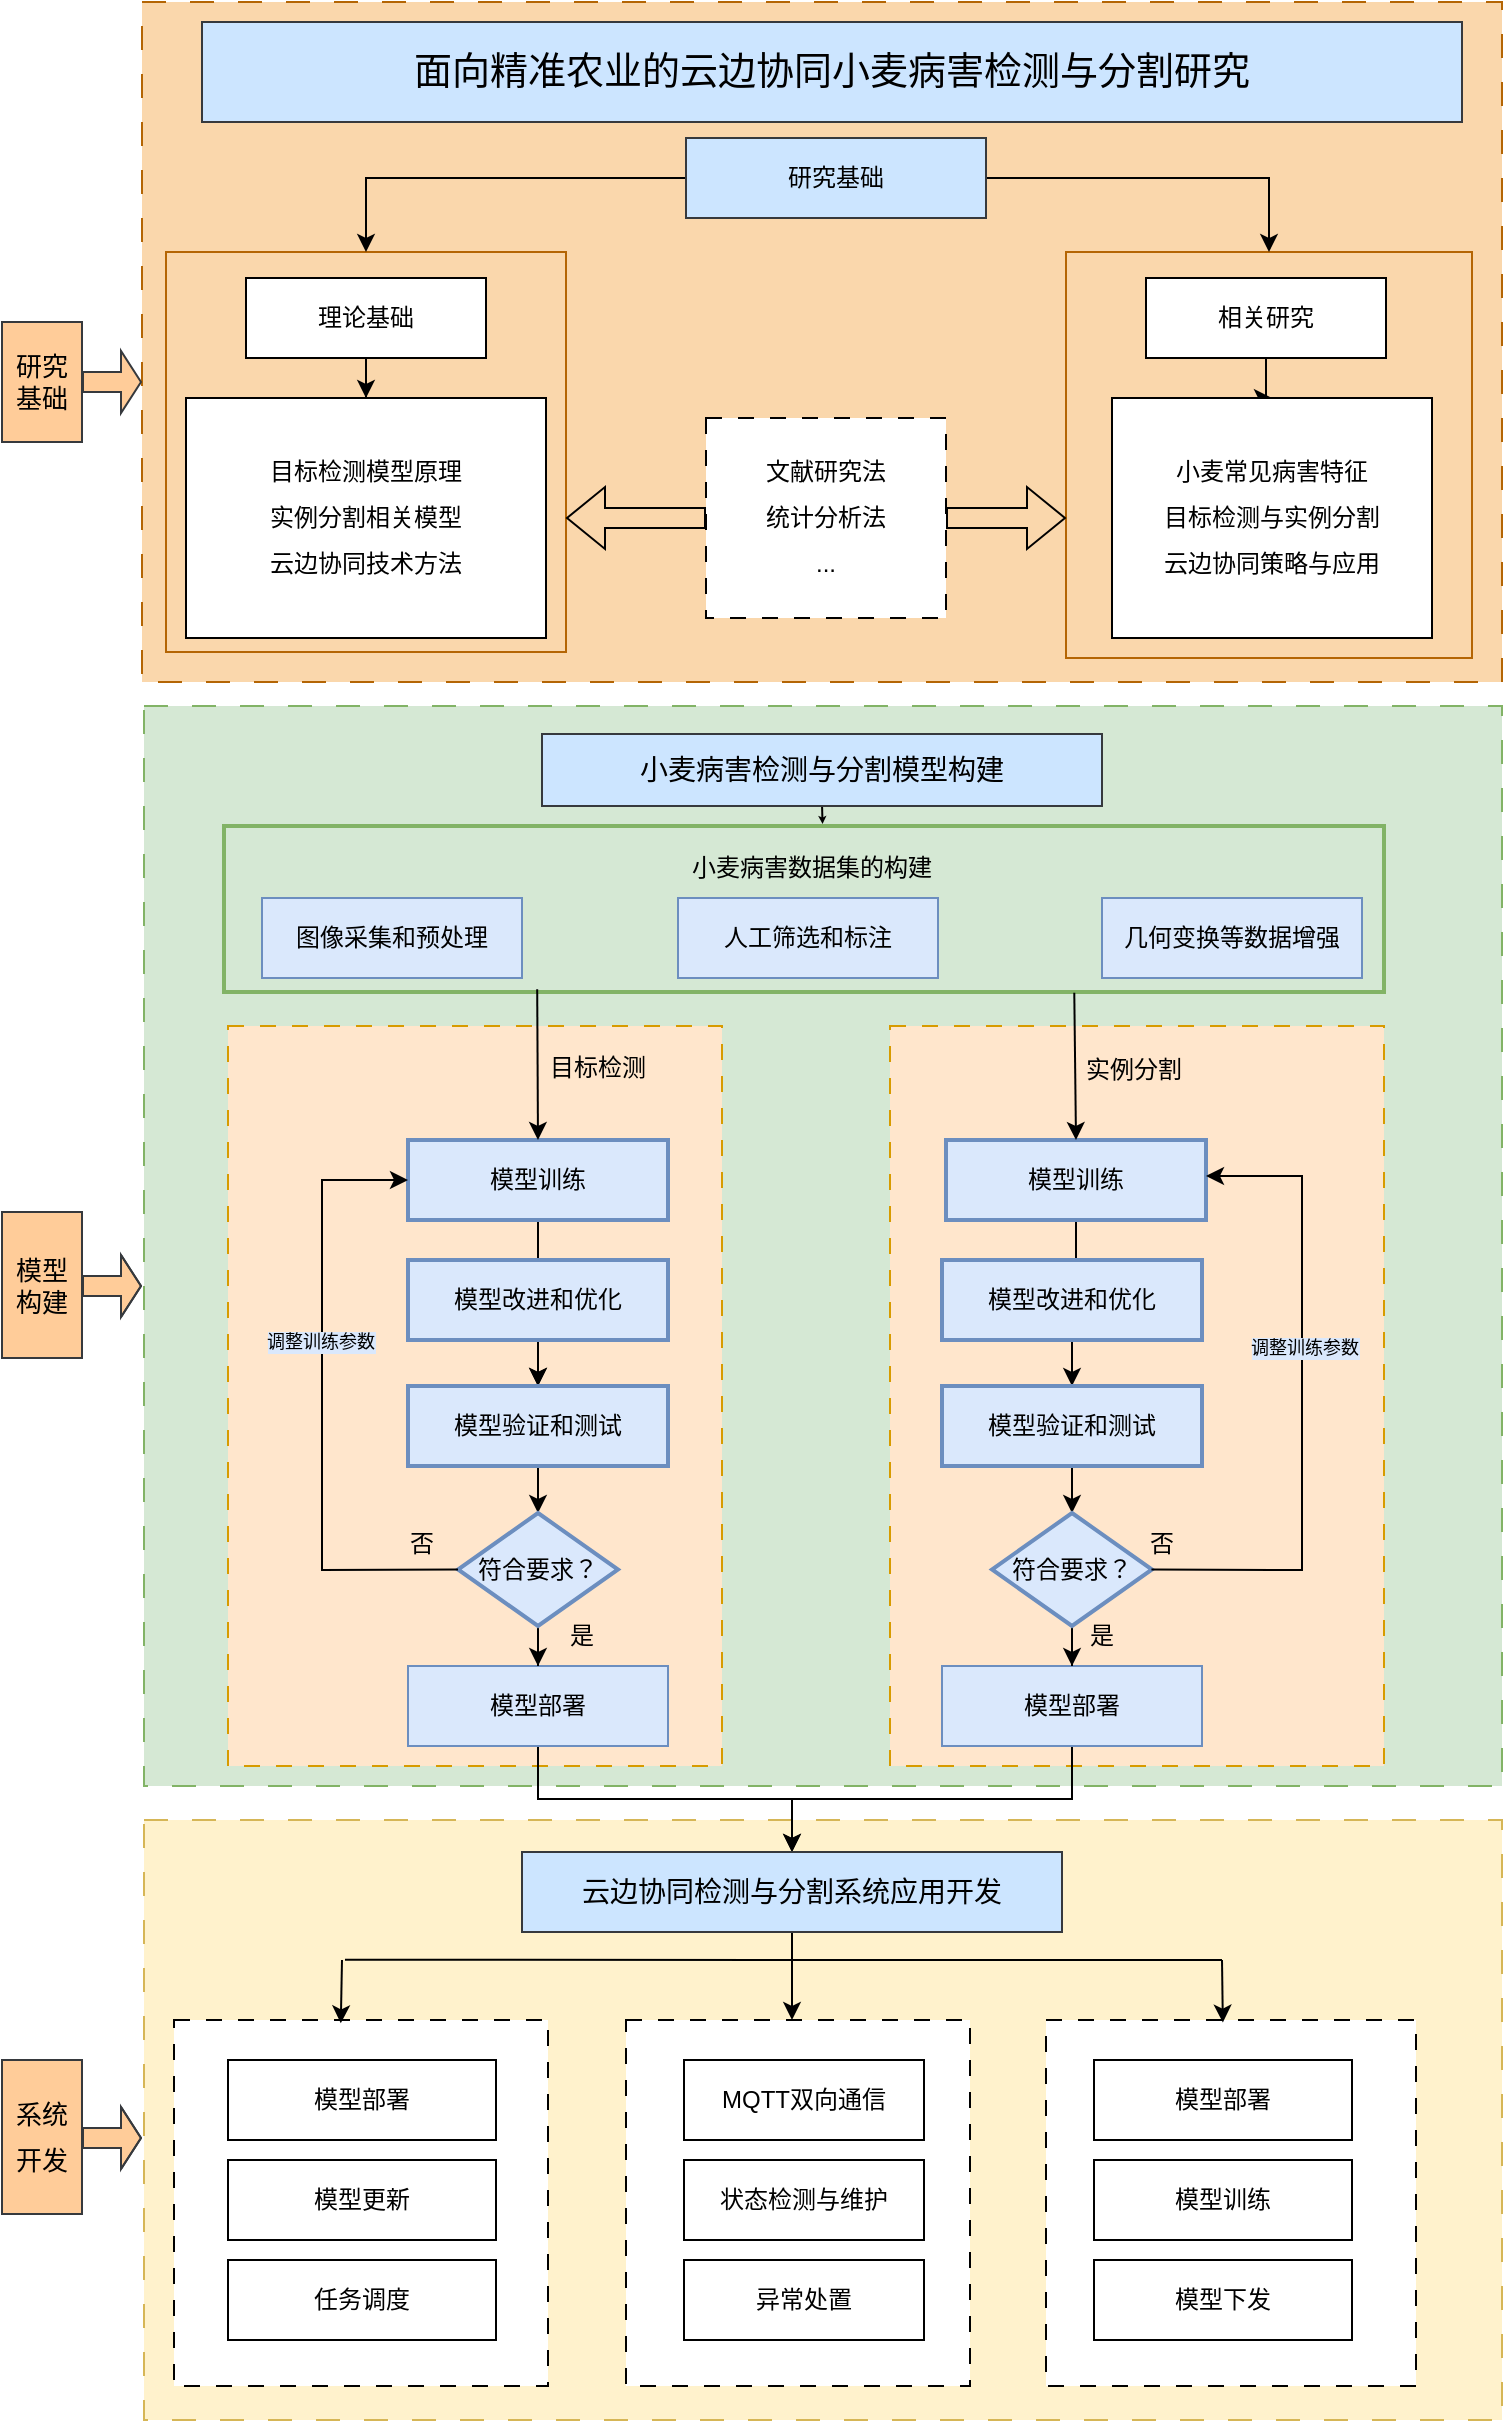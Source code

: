 <mxfile version="26.1.0">
  <diagram id="C5RBs43oDa-KdzZeNtuy" name="Page-1">
    <mxGraphModel dx="2056" dy="2297" grid="1" gridSize="10" guides="1" tooltips="1" connect="1" arrows="1" fold="1" page="1" pageScale="1" pageWidth="827" pageHeight="1169" math="0" shadow="0">
      <root>
        <mxCell id="WIyWlLk6GJQsqaUBKTNV-0" />
        <mxCell id="WIyWlLk6GJQsqaUBKTNV-1" parent="WIyWlLk6GJQsqaUBKTNV-0" />
        <mxCell id="AkXUPUAfzFZ8csDAXyMb-65" value="&#xa;&lt;span style=&quot;color: rgba(0, 0, 0, 0); font-family: monospace; font-size: 0px; font-style: normal; font-variant-ligatures: normal; font-variant-caps: normal; font-weight: 400; letter-spacing: normal; orphans: 2; text-align: start; text-indent: 0px; text-transform: none; widows: 2; word-spacing: 0px; -webkit-text-stroke-width: 0px; white-space: nowrap; background-color: rgb(251, 251, 251); text-decoration-thickness: initial; text-decoration-style: initial; text-decoration-color: initial; display: inline !important; float: none;&quot;&gt;&amp;nbsp;&lt;/span&gt;&#xa;&#xa;" style="rounded=0;whiteSpace=wrap;html=1;dashed=1;fillColor=#d5e8d4;strokeColor=#82b366;dashPattern=12 12;" vertex="1" parent="WIyWlLk6GJQsqaUBKTNV-1">
          <mxGeometry x="131" y="-70" width="679" height="540" as="geometry" />
        </mxCell>
        <mxCell id="AkXUPUAfzFZ8csDAXyMb-140" value="" style="rounded=0;whiteSpace=wrap;html=1;dashed=1;dashPattern=8 8;fillColor=#ffe6cc;strokeColor=#d79b00;strokeWidth=1;" vertex="1" parent="WIyWlLk6GJQsqaUBKTNV-1">
          <mxGeometry x="504" y="90" width="247" height="370" as="geometry" />
        </mxCell>
        <mxCell id="AkXUPUAfzFZ8csDAXyMb-139" value="" style="rounded=0;whiteSpace=wrap;html=1;dashed=1;dashPattern=8 8;fillColor=#ffe6cc;strokeColor=#d79b00;strokeWidth=1;perimeterSpacing=0;" vertex="1" parent="WIyWlLk6GJQsqaUBKTNV-1">
          <mxGeometry x="173" y="90" width="247" height="370" as="geometry" />
        </mxCell>
        <mxCell id="AkXUPUAfzFZ8csDAXyMb-131" value="" style="rounded=0;whiteSpace=wrap;html=1;fillColor=#fff2cc;strokeColor=#d6b656;dashed=1;dashPattern=12 12;" vertex="1" parent="WIyWlLk6GJQsqaUBKTNV-1">
          <mxGeometry x="131" y="487" width="679" height="300" as="geometry" />
        </mxCell>
        <mxCell id="AkXUPUAfzFZ8csDAXyMb-128" value="" style="rounded=0;whiteSpace=wrap;html=1;dashed=1;dashPattern=8 8;" vertex="1" parent="WIyWlLk6GJQsqaUBKTNV-1">
          <mxGeometry x="582" y="587" width="185" height="183" as="geometry" />
        </mxCell>
        <mxCell id="AkXUPUAfzFZ8csDAXyMb-127" value="" style="rounded=0;whiteSpace=wrap;html=1;dashed=1;dashPattern=8 8;" vertex="1" parent="WIyWlLk6GJQsqaUBKTNV-1">
          <mxGeometry x="372" y="587" width="172" height="183" as="geometry" />
        </mxCell>
        <mxCell id="AkXUPUAfzFZ8csDAXyMb-126" value="" style="rounded=0;whiteSpace=wrap;html=1;dashed=1;dashPattern=8 8;" vertex="1" parent="WIyWlLk6GJQsqaUBKTNV-1">
          <mxGeometry x="146" y="587" width="187" height="183" as="geometry" />
        </mxCell>
        <mxCell id="AkXUPUAfzFZ8csDAXyMb-19" value="" style="rounded=0;whiteSpace=wrap;html=1;fillColor=#d5e8d4;strokeColor=#82b366;strokeWidth=2;" vertex="1" parent="WIyWlLk6GJQsqaUBKTNV-1">
          <mxGeometry x="171" y="-10" width="580" height="83" as="geometry" />
        </mxCell>
        <mxCell id="AkXUPUAfzFZ8csDAXyMb-15" value="" style="rounded=0;whiteSpace=wrap;html=1;dashed=1;dashPattern=12 12;fillColor=#fad7ac;strokeColor=#b46504;" vertex="1" parent="WIyWlLk6GJQsqaUBKTNV-1">
          <mxGeometry x="130" y="-422" width="680" height="340" as="geometry" />
        </mxCell>
        <mxCell id="AkXUPUAfzFZ8csDAXyMb-13" value="" style="whiteSpace=wrap;html=1;aspect=fixed;fillColor=#fad7ac;strokeColor=#b46504;" vertex="1" parent="WIyWlLk6GJQsqaUBKTNV-1">
          <mxGeometry x="592" y="-297" width="203" height="203" as="geometry" />
        </mxCell>
        <mxCell id="AkXUPUAfzFZ8csDAXyMb-12" value="&#xa;&lt;span style=&quot;color: rgba(0, 0, 0, 0); font-family: monospace; font-size: 0px; font-style: normal; font-variant-ligatures: normal; font-variant-caps: normal; font-weight: 400; letter-spacing: normal; orphans: 2; text-align: start; text-indent: 0px; text-transform: none; widows: 2; word-spacing: 0px; -webkit-text-stroke-width: 0px; white-space: nowrap; background-color: rgb(251, 251, 251); text-decoration-thickness: initial; text-decoration-style: initial; text-decoration-color: initial; display: inline !important; float: none;&quot;&gt;&amp;nbsp;&lt;/span&gt;&#xa;&#xa;" style="whiteSpace=wrap;html=1;aspect=fixed;fillColor=#fad7ac;strokeColor=#b46504;" vertex="1" parent="WIyWlLk6GJQsqaUBKTNV-1">
          <mxGeometry x="142" y="-297" width="200" height="200" as="geometry" />
        </mxCell>
        <mxCell id="AkXUPUAfzFZ8csDAXyMb-0" value="&lt;font&gt;小麦病害数据集的构建&lt;/font&gt;" style="rounded=0;whiteSpace=wrap;html=1;fillColor=#d5e8d4;strokeColor=none;strokeWidth=2;" vertex="1" parent="WIyWlLk6GJQsqaUBKTNV-1">
          <mxGeometry x="330" y="-4" width="270" height="30" as="geometry" />
        </mxCell>
        <mxCell id="AkXUPUAfzFZ8csDAXyMb-144" value="" style="edgeStyle=orthogonalEdgeStyle;rounded=0;orthogonalLoop=1;jettySize=auto;html=1;" edge="1" parent="WIyWlLk6GJQsqaUBKTNV-1" source="AkXUPUAfzFZ8csDAXyMb-1" target="AkXUPUAfzFZ8csDAXyMb-12">
          <mxGeometry relative="1" as="geometry" />
        </mxCell>
        <mxCell id="AkXUPUAfzFZ8csDAXyMb-145" value="" style="edgeStyle=orthogonalEdgeStyle;rounded=0;orthogonalLoop=1;jettySize=auto;html=1;" edge="1" parent="WIyWlLk6GJQsqaUBKTNV-1" source="AkXUPUAfzFZ8csDAXyMb-1" target="AkXUPUAfzFZ8csDAXyMb-13">
          <mxGeometry relative="1" as="geometry" />
        </mxCell>
        <mxCell id="AkXUPUAfzFZ8csDAXyMb-1" value="研究基础" style="rounded=0;whiteSpace=wrap;html=1;fillColor=#cce5ff;strokeColor=#36393d;" vertex="1" parent="WIyWlLk6GJQsqaUBKTNV-1">
          <mxGeometry x="402" y="-354" width="150" height="40" as="geometry" />
        </mxCell>
        <mxCell id="AkXUPUAfzFZ8csDAXyMb-2" value="&lt;font style=&quot;font-size: 19px;&quot;&gt;&lt;span style=&quot;line-height: 90%;&quot;&gt;面向精准农业的云边协同小麦病害检测与分割研究&lt;/span&gt;&lt;/font&gt;" style="rounded=0;whiteSpace=wrap;html=1;fillColor=#cce5ff;strokeColor=#36393d;" vertex="1" parent="WIyWlLk6GJQsqaUBKTNV-1">
          <mxGeometry x="160" y="-412" width="630" height="50" as="geometry" />
        </mxCell>
        <mxCell id="AkXUPUAfzFZ8csDAXyMb-146" value="" style="edgeStyle=orthogonalEdgeStyle;rounded=0;orthogonalLoop=1;jettySize=auto;html=1;" edge="1" parent="WIyWlLk6GJQsqaUBKTNV-1" source="AkXUPUAfzFZ8csDAXyMb-4" target="AkXUPUAfzFZ8csDAXyMb-6">
          <mxGeometry relative="1" as="geometry" />
        </mxCell>
        <mxCell id="AkXUPUAfzFZ8csDAXyMb-4" value="理论基础" style="rounded=0;whiteSpace=wrap;html=1;" vertex="1" parent="WIyWlLk6GJQsqaUBKTNV-1">
          <mxGeometry x="182" y="-284" width="120" height="40" as="geometry" />
        </mxCell>
        <mxCell id="AkXUPUAfzFZ8csDAXyMb-147" value="" style="edgeStyle=orthogonalEdgeStyle;rounded=0;orthogonalLoop=1;jettySize=auto;html=1;" edge="1" parent="WIyWlLk6GJQsqaUBKTNV-1" source="AkXUPUAfzFZ8csDAXyMb-5" target="AkXUPUAfzFZ8csDAXyMb-7">
          <mxGeometry relative="1" as="geometry" />
        </mxCell>
        <mxCell id="AkXUPUAfzFZ8csDAXyMb-5" value="相关研究" style="rounded=0;whiteSpace=wrap;html=1;" vertex="1" parent="WIyWlLk6GJQsqaUBKTNV-1">
          <mxGeometry x="632" y="-284" width="120" height="40" as="geometry" />
        </mxCell>
        <mxCell id="AkXUPUAfzFZ8csDAXyMb-6" value="&lt;div style=&quot;line-height: 190%;&quot;&gt;目标检测模型原理&lt;br&gt;实例分割相关模型&lt;br&gt;云边协同技术方法&lt;/div&gt;" style="rounded=0;whiteSpace=wrap;html=1;" vertex="1" parent="WIyWlLk6GJQsqaUBKTNV-1">
          <mxGeometry x="152" y="-224" width="180" height="120" as="geometry" />
        </mxCell>
        <mxCell id="AkXUPUAfzFZ8csDAXyMb-7" value="&lt;div style=&quot;line-height: 190%;&quot;&gt;小麦常见病害特征&lt;br&gt;目标检测与实例分割&lt;br&gt;云边协同策略与应用&lt;/div&gt;" style="rounded=0;whiteSpace=wrap;html=1;" vertex="1" parent="WIyWlLk6GJQsqaUBKTNV-1">
          <mxGeometry x="615" y="-224" width="160" height="120" as="geometry" />
        </mxCell>
        <mxCell id="AkXUPUAfzFZ8csDAXyMb-8" value="&lt;div style=&quot;line-height: 190%;&quot;&gt;文献研究法&lt;div&gt;统计分析法&lt;/div&gt;&lt;div&gt;...&lt;/div&gt;&lt;/div&gt;" style="rounded=0;whiteSpace=wrap;html=1;dashed=1;dashPattern=8 8;" vertex="1" parent="WIyWlLk6GJQsqaUBKTNV-1">
          <mxGeometry x="412" y="-214" width="120" height="100" as="geometry" />
        </mxCell>
        <mxCell id="AkXUPUAfzFZ8csDAXyMb-9" value="" style="shape=flexArrow;endArrow=classic;html=1;rounded=0;exitX=1;exitY=0.5;exitDx=0;exitDy=0;" edge="1" parent="WIyWlLk6GJQsqaUBKTNV-1" source="AkXUPUAfzFZ8csDAXyMb-8">
          <mxGeometry width="50" height="50" relative="1" as="geometry">
            <mxPoint x="392" y="-104" as="sourcePoint" />
            <mxPoint x="592" y="-164" as="targetPoint" />
          </mxGeometry>
        </mxCell>
        <mxCell id="AkXUPUAfzFZ8csDAXyMb-10" value="" style="shape=flexArrow;endArrow=classic;html=1;rounded=0;exitX=0;exitY=0.5;exitDx=0;exitDy=0;" edge="1" parent="WIyWlLk6GJQsqaUBKTNV-1" source="AkXUPUAfzFZ8csDAXyMb-8">
          <mxGeometry width="50" height="50" relative="1" as="geometry">
            <mxPoint x="402" y="-156" as="sourcePoint" />
            <mxPoint x="342" y="-164" as="targetPoint" />
          </mxGeometry>
        </mxCell>
        <mxCell id="AkXUPUAfzFZ8csDAXyMb-17" value="人工筛选和标注" style="rounded=0;whiteSpace=wrap;html=1;fillColor=#dae8fc;strokeColor=#6c8ebf;strokeWidth=1;" vertex="1" parent="WIyWlLk6GJQsqaUBKTNV-1">
          <mxGeometry x="398" y="26" width="130" height="40" as="geometry" />
        </mxCell>
        <mxCell id="AkXUPUAfzFZ8csDAXyMb-18" value="几何变换等数据增强" style="rounded=0;whiteSpace=wrap;html=1;fillColor=#dae8fc;strokeColor=#6c8ebf;strokeWidth=1;" vertex="1" parent="WIyWlLk6GJQsqaUBKTNV-1">
          <mxGeometry x="610" y="26" width="130" height="40" as="geometry" />
        </mxCell>
        <mxCell id="AkXUPUAfzFZ8csDAXyMb-43" value="图像采集和预处理" style="rounded=0;whiteSpace=wrap;html=1;fillColor=#dae8fc;strokeColor=#6c8ebf;strokeWidth=1;" vertex="1" parent="WIyWlLk6GJQsqaUBKTNV-1">
          <mxGeometry x="190" y="26" width="130" height="40" as="geometry" />
        </mxCell>
        <mxCell id="AkXUPUAfzFZ8csDAXyMb-73" value="&#xa;&lt;span style=&quot;color: rgba(0, 0, 0, 0); font-family: monospace; font-size: 0px; font-style: normal; font-variant-ligatures: normal; font-variant-caps: normal; font-weight: 400; letter-spacing: normal; orphans: 2; text-align: start; text-indent: 0px; text-transform: none; widows: 2; word-spacing: 0px; -webkit-text-stroke-width: 0px; white-space: nowrap; background-color: rgb(251, 251, 251); text-decoration-thickness: initial; text-decoration-style: initial; text-decoration-color: initial; display: inline !important; float: none;&quot;&gt;&amp;nbsp;&lt;/span&gt;&#xa;&#xa;" style="edgeStyle=orthogonalEdgeStyle;rounded=0;orthogonalLoop=1;jettySize=auto;html=1;entryX=0.5;entryY=0;entryDx=0;entryDy=0;" edge="1" parent="WIyWlLk6GJQsqaUBKTNV-1" source="AkXUPUAfzFZ8csDAXyMb-54" target="AkXUPUAfzFZ8csDAXyMb-62">
          <mxGeometry relative="1" as="geometry" />
        </mxCell>
        <mxCell id="AkXUPUAfzFZ8csDAXyMb-83" value="" style="edgeStyle=orthogonalEdgeStyle;rounded=0;orthogonalLoop=1;jettySize=auto;html=1;" edge="1" parent="WIyWlLk6GJQsqaUBKTNV-1" source="AkXUPUAfzFZ8csDAXyMb-50" target="AkXUPUAfzFZ8csDAXyMb-54">
          <mxGeometry relative="1" as="geometry" />
        </mxCell>
        <mxCell id="AkXUPUAfzFZ8csDAXyMb-50" value="模型训练" style="rounded=0;whiteSpace=wrap;html=1;fillColor=#dae8fc;strokeColor=#6c8ebf;strokeWidth=2;" vertex="1" parent="WIyWlLk6GJQsqaUBKTNV-1">
          <mxGeometry x="263" y="147" width="130" height="40" as="geometry" />
        </mxCell>
        <mxCell id="AkXUPUAfzFZ8csDAXyMb-75" value="" style="edgeStyle=orthogonalEdgeStyle;rounded=0;orthogonalLoop=1;jettySize=auto;html=1;" edge="1" parent="WIyWlLk6GJQsqaUBKTNV-1" source="AkXUPUAfzFZ8csDAXyMb-51" target="AkXUPUAfzFZ8csDAXyMb-54">
          <mxGeometry relative="1" as="geometry" />
        </mxCell>
        <mxCell id="AkXUPUAfzFZ8csDAXyMb-51" value="模型改进和优化" style="rounded=0;whiteSpace=wrap;html=1;fillColor=#dae8fc;strokeColor=#6c8ebf;strokeWidth=2;" vertex="1" parent="WIyWlLk6GJQsqaUBKTNV-1">
          <mxGeometry x="263" y="207" width="130" height="40" as="geometry" />
        </mxCell>
        <mxCell id="AkXUPUAfzFZ8csDAXyMb-90" value="" style="edgeStyle=orthogonalEdgeStyle;rounded=0;orthogonalLoop=1;jettySize=auto;html=1;" edge="1" parent="WIyWlLk6GJQsqaUBKTNV-1" source="AkXUPUAfzFZ8csDAXyMb-52" target="AkXUPUAfzFZ8csDAXyMb-56">
          <mxGeometry relative="1" as="geometry" />
        </mxCell>
        <mxCell id="AkXUPUAfzFZ8csDAXyMb-52" value="模型训练" style="rounded=0;whiteSpace=wrap;html=1;fillColor=#dae8fc;strokeColor=#6c8ebf;strokeWidth=2;" vertex="1" parent="WIyWlLk6GJQsqaUBKTNV-1">
          <mxGeometry x="532" y="147" width="130" height="40" as="geometry" />
        </mxCell>
        <mxCell id="AkXUPUAfzFZ8csDAXyMb-53" value="模型改进和优化" style="rounded=0;whiteSpace=wrap;html=1;fillColor=#dae8fc;strokeColor=#6c8ebf;strokeWidth=2;" vertex="1" parent="WIyWlLk6GJQsqaUBKTNV-1">
          <mxGeometry x="530" y="207" width="130" height="40" as="geometry" />
        </mxCell>
        <mxCell id="AkXUPUAfzFZ8csDAXyMb-142" value="" style="edgeStyle=orthogonalEdgeStyle;rounded=0;orthogonalLoop=1;jettySize=auto;html=1;" edge="1" parent="WIyWlLk6GJQsqaUBKTNV-1" source="AkXUPUAfzFZ8csDAXyMb-55" target="AkXUPUAfzFZ8csDAXyMb-102">
          <mxGeometry relative="1" as="geometry" />
        </mxCell>
        <mxCell id="AkXUPUAfzFZ8csDAXyMb-55" value="模型部署" style="rounded=0;whiteSpace=wrap;html=1;fillColor=#dae8fc;strokeColor=#6c8ebf;" vertex="1" parent="WIyWlLk6GJQsqaUBKTNV-1">
          <mxGeometry x="263" y="410" width="130" height="40" as="geometry" />
        </mxCell>
        <mxCell id="AkXUPUAfzFZ8csDAXyMb-91" value="" style="edgeStyle=orthogonalEdgeStyle;rounded=0;orthogonalLoop=1;jettySize=auto;html=1;" edge="1" parent="WIyWlLk6GJQsqaUBKTNV-1" source="AkXUPUAfzFZ8csDAXyMb-56" target="AkXUPUAfzFZ8csDAXyMb-63">
          <mxGeometry relative="1" as="geometry" />
        </mxCell>
        <mxCell id="AkXUPUAfzFZ8csDAXyMb-56" value="模型验证和测试" style="rounded=0;whiteSpace=wrap;html=1;fillColor=#dae8fc;strokeColor=#6c8ebf;strokeWidth=2;" vertex="1" parent="WIyWlLk6GJQsqaUBKTNV-1">
          <mxGeometry x="530" y="270" width="130" height="40" as="geometry" />
        </mxCell>
        <mxCell id="AkXUPUAfzFZ8csDAXyMb-148" value="" style="edgeStyle=orthogonalEdgeStyle;rounded=0;orthogonalLoop=1;jettySize=auto;html=1;" edge="1" parent="WIyWlLk6GJQsqaUBKTNV-1" source="AkXUPUAfzFZ8csDAXyMb-57" target="AkXUPUAfzFZ8csDAXyMb-102">
          <mxGeometry relative="1" as="geometry" />
        </mxCell>
        <mxCell id="AkXUPUAfzFZ8csDAXyMb-57" value="模型部署" style="rounded=0;whiteSpace=wrap;html=1;fillColor=#dae8fc;strokeColor=#6c8ebf;" vertex="1" parent="WIyWlLk6GJQsqaUBKTNV-1">
          <mxGeometry x="530" y="410" width="130" height="40" as="geometry" />
        </mxCell>
        <mxCell id="AkXUPUAfzFZ8csDAXyMb-81" value="" style="edgeStyle=orthogonalEdgeStyle;rounded=0;orthogonalLoop=1;jettySize=auto;html=1;" edge="1" parent="WIyWlLk6GJQsqaUBKTNV-1" source="AkXUPUAfzFZ8csDAXyMb-62" target="AkXUPUAfzFZ8csDAXyMb-55">
          <mxGeometry relative="1" as="geometry" />
        </mxCell>
        <mxCell id="AkXUPUAfzFZ8csDAXyMb-62" value="符合要求？" style="rhombus;whiteSpace=wrap;html=1;fillColor=#dae8fc;strokeColor=#6c8ebf;strokeWidth=2;" vertex="1" parent="WIyWlLk6GJQsqaUBKTNV-1">
          <mxGeometry x="288" y="333.5" width="80" height="56.5" as="geometry" />
        </mxCell>
        <mxCell id="AkXUPUAfzFZ8csDAXyMb-92" value="" style="edgeStyle=orthogonalEdgeStyle;rounded=0;orthogonalLoop=1;jettySize=auto;html=1;" edge="1" parent="WIyWlLk6GJQsqaUBKTNV-1" source="AkXUPUAfzFZ8csDAXyMb-63" target="AkXUPUAfzFZ8csDAXyMb-57">
          <mxGeometry relative="1" as="geometry" />
        </mxCell>
        <mxCell id="AkXUPUAfzFZ8csDAXyMb-63" value="符合要求？" style="rhombus;whiteSpace=wrap;html=1;fillColor=#dae8fc;strokeColor=#6c8ebf;strokeWidth=2;" vertex="1" parent="WIyWlLk6GJQsqaUBKTNV-1">
          <mxGeometry x="555" y="333.5" width="80" height="56.5" as="geometry" />
        </mxCell>
        <mxCell id="AkXUPUAfzFZ8csDAXyMb-66" value="目标检测" style="text;strokeColor=none;align=center;fillColor=none;html=1;verticalAlign=middle;whiteSpace=wrap;rounded=0;strokeWidth=2;" vertex="1" parent="WIyWlLk6GJQsqaUBKTNV-1">
          <mxGeometry x="328" y="96" width="60" height="30" as="geometry" />
        </mxCell>
        <mxCell id="AkXUPUAfzFZ8csDAXyMb-67" value="实例分割" style="text;strokeColor=none;align=center;fillColor=none;html=1;verticalAlign=middle;whiteSpace=wrap;rounded=0;strokeWidth=2;" vertex="1" parent="WIyWlLk6GJQsqaUBKTNV-1">
          <mxGeometry x="596" y="97" width="60" height="30" as="geometry" />
        </mxCell>
        <mxCell id="AkXUPUAfzFZ8csDAXyMb-54" value="模型验证和测试" style="rounded=0;whiteSpace=wrap;html=1;fillColor=#dae8fc;strokeColor=#6c8ebf;strokeWidth=2;" vertex="1" parent="WIyWlLk6GJQsqaUBKTNV-1">
          <mxGeometry x="263" y="270" width="130" height="40" as="geometry" />
        </mxCell>
        <mxCell id="AkXUPUAfzFZ8csDAXyMb-85" value="" style="endArrow=classic;html=1;rounded=0;exitX=0;exitY=0.5;exitDx=0;exitDy=0;entryX=0;entryY=0.5;entryDx=0;entryDy=0;" edge="1" parent="WIyWlLk6GJQsqaUBKTNV-1" source="AkXUPUAfzFZ8csDAXyMb-62" target="AkXUPUAfzFZ8csDAXyMb-50">
          <mxGeometry width="50" height="50" relative="1" as="geometry">
            <mxPoint x="190" y="360" as="sourcePoint" />
            <mxPoint x="240" y="310" as="targetPoint" />
            <Array as="points">
              <mxPoint x="220" y="362" />
              <mxPoint x="220" y="167" />
            </Array>
          </mxGeometry>
        </mxCell>
        <mxCell id="AkXUPUAfzFZ8csDAXyMb-86" value="调整训练参数" style="edgeLabel;html=1;align=center;verticalAlign=middle;resizable=0;points=[];labelBackgroundColor=light-dark(#dae8fc, #ededed);fontSize=9;" vertex="1" connectable="0" parent="AkXUPUAfzFZ8csDAXyMb-85">
          <mxGeometry x="0.19" y="1" relative="1" as="geometry">
            <mxPoint as="offset" />
          </mxGeometry>
        </mxCell>
        <mxCell id="AkXUPUAfzFZ8csDAXyMb-87" value="是" style="text;strokeColor=none;align=center;fillColor=none;html=1;verticalAlign=middle;whiteSpace=wrap;rounded=0;" vertex="1" parent="WIyWlLk6GJQsqaUBKTNV-1">
          <mxGeometry x="320" y="380" width="60" height="30" as="geometry" />
        </mxCell>
        <mxCell id="AkXUPUAfzFZ8csDAXyMb-88" value="否" style="text;strokeColor=none;align=center;fillColor=none;html=1;verticalAlign=middle;whiteSpace=wrap;rounded=0;" vertex="1" parent="WIyWlLk6GJQsqaUBKTNV-1">
          <mxGeometry x="240" y="333.5" width="60" height="30" as="geometry" />
        </mxCell>
        <mxCell id="AkXUPUAfzFZ8csDAXyMb-89" value="" style="endArrow=classic;html=1;rounded=0;entryX=0.5;entryY=0;entryDx=0;entryDy=0;exitX=0.27;exitY=0.984;exitDx=0;exitDy=0;exitPerimeter=0;" edge="1" parent="WIyWlLk6GJQsqaUBKTNV-1" source="AkXUPUAfzFZ8csDAXyMb-19" target="AkXUPUAfzFZ8csDAXyMb-50">
          <mxGeometry width="50" height="50" relative="1" as="geometry">
            <mxPoint x="330" y="80" as="sourcePoint" />
            <mxPoint x="440" y="140" as="targetPoint" />
          </mxGeometry>
        </mxCell>
        <mxCell id="AkXUPUAfzFZ8csDAXyMb-93" value="" style="endArrow=classic;html=1;rounded=0;exitX=0.412;exitY=1.009;exitDx=0;exitDy=0;entryX=1;entryY=0.5;entryDx=0;entryDy=0;exitPerimeter=0;" edge="1" parent="WIyWlLk6GJQsqaUBKTNV-1">
          <mxGeometry width="50" height="50" relative="1" as="geometry">
            <mxPoint x="634.72" y="361.77" as="sourcePoint" />
            <mxPoint x="662" y="165" as="targetPoint" />
            <Array as="points">
              <mxPoint x="710" y="362" />
              <mxPoint x="710" y="165" />
            </Array>
          </mxGeometry>
        </mxCell>
        <mxCell id="AkXUPUAfzFZ8csDAXyMb-94" value="调整训练参数" style="edgeLabel;html=1;align=center;verticalAlign=middle;resizable=0;points=[];fontSize=9;labelBackgroundColor=light-dark(#dae8fc, #ededed);" vertex="1" connectable="0" parent="AkXUPUAfzFZ8csDAXyMb-93">
          <mxGeometry x="0.167" y="-1" relative="1" as="geometry">
            <mxPoint as="offset" />
          </mxGeometry>
        </mxCell>
        <mxCell id="AkXUPUAfzFZ8csDAXyMb-95" value="是" style="text;strokeColor=none;align=center;fillColor=none;html=1;verticalAlign=middle;whiteSpace=wrap;rounded=0;" vertex="1" parent="WIyWlLk6GJQsqaUBKTNV-1">
          <mxGeometry x="580" y="380" width="60" height="30" as="geometry" />
        </mxCell>
        <mxCell id="AkXUPUAfzFZ8csDAXyMb-96" value="否" style="text;strokeColor=none;align=center;fillColor=none;html=1;verticalAlign=middle;whiteSpace=wrap;rounded=0;" vertex="1" parent="WIyWlLk6GJQsqaUBKTNV-1">
          <mxGeometry x="610" y="333.5" width="60" height="30" as="geometry" />
        </mxCell>
        <mxCell id="AkXUPUAfzFZ8csDAXyMb-97" value="" style="endArrow=classic;html=1;rounded=0;entryX=0.5;entryY=0;entryDx=0;entryDy=0;exitX=0.733;exitY=1.004;exitDx=0;exitDy=0;exitPerimeter=0;" edge="1" parent="WIyWlLk6GJQsqaUBKTNV-1" source="AkXUPUAfzFZ8csDAXyMb-19" target="AkXUPUAfzFZ8csDAXyMb-52">
          <mxGeometry width="50" height="50" relative="1" as="geometry">
            <mxPoint x="597" y="80" as="sourcePoint" />
            <mxPoint x="570" y="160" as="targetPoint" />
          </mxGeometry>
        </mxCell>
        <mxCell id="AkXUPUAfzFZ8csDAXyMb-136" value="" style="edgeStyle=orthogonalEdgeStyle;rounded=0;orthogonalLoop=1;jettySize=auto;html=1;endArrow=none;startFill=0;" edge="1" parent="WIyWlLk6GJQsqaUBKTNV-1">
          <mxGeometry relative="1" as="geometry">
            <mxPoint x="455.0" y="537" as="sourcePoint" />
            <mxPoint x="455" y="557" as="targetPoint" />
          </mxGeometry>
        </mxCell>
        <mxCell id="AkXUPUAfzFZ8csDAXyMb-102" value="&lt;font style=&quot;font-size: 14px;&quot;&gt;云边协同检测与分割系统应用开发&lt;/font&gt;" style="rounded=0;whiteSpace=wrap;html=1;fillColor=#cce5ff;strokeColor=#36393d;" vertex="1" parent="WIyWlLk6GJQsqaUBKTNV-1">
          <mxGeometry x="320" y="503" width="270" height="40" as="geometry" />
        </mxCell>
        <mxCell id="AkXUPUAfzFZ8csDAXyMb-111" value="模型部署" style="rounded=0;whiteSpace=wrap;html=1;" vertex="1" parent="WIyWlLk6GJQsqaUBKTNV-1">
          <mxGeometry x="173" y="607" width="134" height="40" as="geometry" />
        </mxCell>
        <mxCell id="AkXUPUAfzFZ8csDAXyMb-113" value="任务调度" style="rounded=0;whiteSpace=wrap;html=1;" vertex="1" parent="WIyWlLk6GJQsqaUBKTNV-1">
          <mxGeometry x="173" y="707" width="134" height="40" as="geometry" />
        </mxCell>
        <mxCell id="AkXUPUAfzFZ8csDAXyMb-117" value="MQTT双向通信" style="rounded=0;whiteSpace=wrap;html=1;" vertex="1" parent="WIyWlLk6GJQsqaUBKTNV-1">
          <mxGeometry x="401" y="607" width="120" height="40" as="geometry" />
        </mxCell>
        <mxCell id="AkXUPUAfzFZ8csDAXyMb-118" value="状态检测与维护" style="rounded=0;whiteSpace=wrap;html=1;" vertex="1" parent="WIyWlLk6GJQsqaUBKTNV-1">
          <mxGeometry x="401" y="657" width="120" height="40" as="geometry" />
        </mxCell>
        <mxCell id="AkXUPUAfzFZ8csDAXyMb-119" value="异常处置" style="rounded=0;whiteSpace=wrap;html=1;" vertex="1" parent="WIyWlLk6GJQsqaUBKTNV-1">
          <mxGeometry x="401" y="707" width="120" height="40" as="geometry" />
        </mxCell>
        <mxCell id="AkXUPUAfzFZ8csDAXyMb-121" value="模型更新" style="rounded=0;whiteSpace=wrap;html=1;" vertex="1" parent="WIyWlLk6GJQsqaUBKTNV-1">
          <mxGeometry x="173" y="657" width="134" height="40" as="geometry" />
        </mxCell>
        <mxCell id="AkXUPUAfzFZ8csDAXyMb-122" value="模型下发" style="rounded=0;whiteSpace=wrap;html=1;" vertex="1" parent="WIyWlLk6GJQsqaUBKTNV-1">
          <mxGeometry x="606" y="707" width="129" height="40" as="geometry" />
        </mxCell>
        <mxCell id="AkXUPUAfzFZ8csDAXyMb-123" value="模型训练" style="rounded=0;whiteSpace=wrap;html=1;" vertex="1" parent="WIyWlLk6GJQsqaUBKTNV-1">
          <mxGeometry x="606" y="657" width="129" height="40" as="geometry" />
        </mxCell>
        <mxCell id="AkXUPUAfzFZ8csDAXyMb-124" value="模型部署" style="rounded=0;whiteSpace=wrap;html=1;" vertex="1" parent="WIyWlLk6GJQsqaUBKTNV-1">
          <mxGeometry x="606" y="607" width="129" height="40" as="geometry" />
        </mxCell>
        <mxCell id="AkXUPUAfzFZ8csDAXyMb-132" value="" style="endArrow=none;html=1;rounded=0;exitX=0.148;exitY=0.233;exitDx=0;exitDy=0;exitPerimeter=0;" edge="1" parent="WIyWlLk6GJQsqaUBKTNV-1" source="AkXUPUAfzFZ8csDAXyMb-131">
          <mxGeometry width="50" height="50" relative="1" as="geometry">
            <mxPoint x="270.012" y="556.9" as="sourcePoint" />
            <mxPoint x="670" y="557" as="targetPoint" />
          </mxGeometry>
        </mxCell>
        <mxCell id="AkXUPUAfzFZ8csDAXyMb-133" value="" style="endArrow=classic;html=1;rounded=0;entryX=0.446;entryY=0.009;entryDx=0;entryDy=0;entryPerimeter=0;" edge="1" parent="WIyWlLk6GJQsqaUBKTNV-1" target="AkXUPUAfzFZ8csDAXyMb-126">
          <mxGeometry width="50" height="50" relative="1" as="geometry">
            <mxPoint x="230" y="557" as="sourcePoint" />
            <mxPoint x="450" y="607" as="targetPoint" />
          </mxGeometry>
        </mxCell>
        <mxCell id="AkXUPUAfzFZ8csDAXyMb-134" value="" style="endArrow=classic;html=1;rounded=0;" edge="1" parent="WIyWlLk6GJQsqaUBKTNV-1">
          <mxGeometry width="50" height="50" relative="1" as="geometry">
            <mxPoint x="455" y="557" as="sourcePoint" />
            <mxPoint x="455" y="587" as="targetPoint" />
          </mxGeometry>
        </mxCell>
        <mxCell id="AkXUPUAfzFZ8csDAXyMb-135" value="" style="endArrow=classic;html=1;rounded=0;entryX=0.478;entryY=0.007;entryDx=0;entryDy=0;entryPerimeter=0;" edge="1" parent="WIyWlLk6GJQsqaUBKTNV-1" target="AkXUPUAfzFZ8csDAXyMb-128">
          <mxGeometry width="50" height="50" relative="1" as="geometry">
            <mxPoint x="670" y="557" as="sourcePoint" />
            <mxPoint x="712" y="537" as="targetPoint" />
          </mxGeometry>
        </mxCell>
        <mxCell id="AkXUPUAfzFZ8csDAXyMb-156" value="" style="edgeStyle=orthogonalEdgeStyle;rounded=0;orthogonalLoop=1;jettySize=auto;html=1;shape=flexArrow;endSize=3;fillColor=#ffcc99;strokeColor=#36393d;exitX=1;exitY=0.5;exitDx=0;exitDy=0;" edge="1" parent="WIyWlLk6GJQsqaUBKTNV-1" source="AkXUPUAfzFZ8csDAXyMb-150">
          <mxGeometry relative="1" as="geometry">
            <mxPoint x="102.0" y="-233.941" as="sourcePoint" />
            <mxPoint x="130" y="-232" as="targetPoint" />
          </mxGeometry>
        </mxCell>
        <mxCell id="AkXUPUAfzFZ8csDAXyMb-150" value="&lt;font style=&quot;font-size: 13px;&quot;&gt;研究&lt;br&gt;基础&lt;/font&gt;" style="rounded=0;whiteSpace=wrap;html=1;fillColor=#ffcc99;strokeColor=#36393d;" vertex="1" parent="WIyWlLk6GJQsqaUBKTNV-1">
          <mxGeometry x="60" y="-262" width="40" height="60" as="geometry" />
        </mxCell>
        <mxCell id="AkXUPUAfzFZ8csDAXyMb-154" value="" style="edgeStyle=orthogonalEdgeStyle;rounded=0;orthogonalLoop=1;jettySize=auto;html=1;shape=flexArrow;fillColor=#ffcc99;strokeColor=#36393d;startSize=6;endSize=3;sourcePerimeterSpacing=0;strokeWidth=1;" edge="1" parent="WIyWlLk6GJQsqaUBKTNV-1" source="AkXUPUAfzFZ8csDAXyMb-151">
          <mxGeometry relative="1" as="geometry">
            <mxPoint x="130" y="646" as="targetPoint" />
            <Array as="points">
              <mxPoint x="120" y="646" />
            </Array>
          </mxGeometry>
        </mxCell>
        <mxCell id="AkXUPUAfzFZ8csDAXyMb-151" value="&lt;span style=&quot;font-size: 13px; line-height: 170%;&quot;&gt;系统开发&lt;/span&gt;" style="rounded=0;whiteSpace=wrap;html=1;fillColor=#ffcc99;strokeColor=#36393d;" vertex="1" parent="WIyWlLk6GJQsqaUBKTNV-1">
          <mxGeometry x="60" y="607" width="40" height="77" as="geometry" />
        </mxCell>
        <mxCell id="AkXUPUAfzFZ8csDAXyMb-155" value="" style="edgeStyle=orthogonalEdgeStyle;rounded=0;orthogonalLoop=1;jettySize=auto;html=1;shape=flexArrow;endSize=3;fillColor=#ffcc99;strokeColor=#36393d;" edge="1" parent="WIyWlLk6GJQsqaUBKTNV-1" source="AkXUPUAfzFZ8csDAXyMb-152">
          <mxGeometry relative="1" as="geometry">
            <mxPoint x="130" y="220" as="targetPoint" />
            <Array as="points">
              <mxPoint x="120" y="220" />
            </Array>
          </mxGeometry>
        </mxCell>
        <mxCell id="AkXUPUAfzFZ8csDAXyMb-152" value="&lt;span style=&quot;font-size: 13px;&quot;&gt;模型构建&lt;/span&gt;" style="rounded=0;whiteSpace=wrap;html=1;fillColor=#ffcc99;strokeColor=#36393d;" vertex="1" parent="WIyWlLk6GJQsqaUBKTNV-1">
          <mxGeometry x="60" y="183" width="40" height="73" as="geometry" />
        </mxCell>
        <mxCell id="AkXUPUAfzFZ8csDAXyMb-172" value="" style="edgeStyle=orthogonalEdgeStyle;rounded=0;orthogonalLoop=1;jettySize=auto;html=1;entryX=0.516;entryY=0;entryDx=0;entryDy=0;entryPerimeter=0;endSize=1;strokeWidth=1;" edge="1" parent="WIyWlLk6GJQsqaUBKTNV-1">
          <mxGeometry relative="1" as="geometry">
            <mxPoint x="470" y="-21" as="sourcePoint" />
            <mxPoint x="470.28" y="-11" as="targetPoint" />
          </mxGeometry>
        </mxCell>
        <mxCell id="AkXUPUAfzFZ8csDAXyMb-164" value="&lt;font style=&quot;font-size: 14px;&quot;&gt;小麦病害检测与分割模型构建&lt;/font&gt;" style="rounded=0;whiteSpace=wrap;html=1;fillColor=#cce5ff;strokeColor=#36393d;" vertex="1" parent="WIyWlLk6GJQsqaUBKTNV-1">
          <mxGeometry x="330" y="-56" width="280" height="36" as="geometry" />
        </mxCell>
      </root>
    </mxGraphModel>
  </diagram>
</mxfile>
